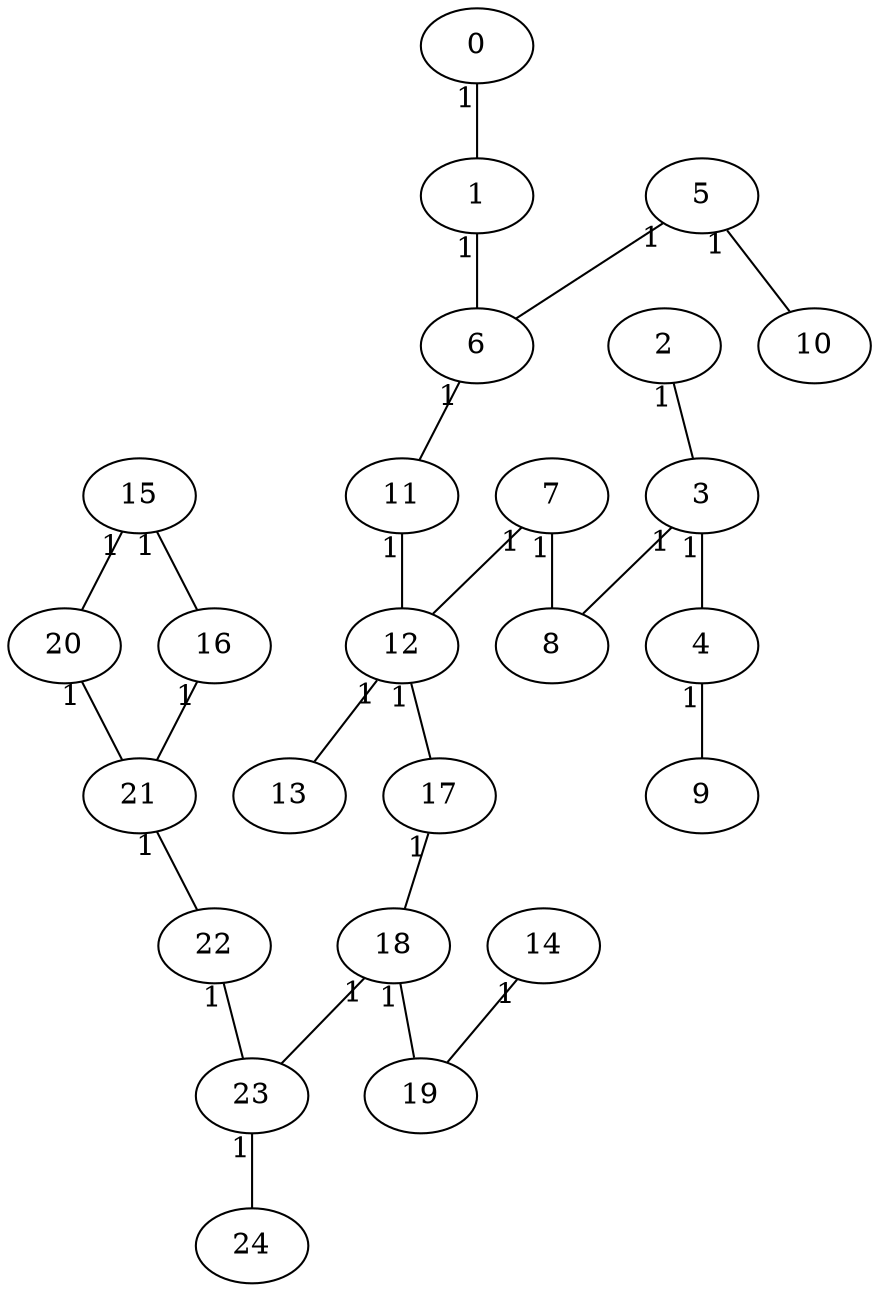 graph { 
	0--1 [taillabel = "1"]
	3--4 [taillabel = "1"]
	20--21 [taillabel = "1"]
	12--17 [taillabel = "1"]
	5--6 [taillabel = "1"]
	22--23 [taillabel = "1"]
	17--18 [taillabel = "1"]
	7--12 [taillabel = "1"]
	6--11 [taillabel = "1"]
	1--6 [taillabel = "1"]
	23--24 [taillabel = "1"]
	4--9 [taillabel = "1"]
	14--19 [taillabel = "1"]
	11--12 [taillabel = "1"]
	18--23 [taillabel = "1"]
	7--8 [taillabel = "1"]
	21--22 [taillabel = "1"]
	12--13 [taillabel = "1"]
	5--10 [taillabel = "1"]
	16--21 [taillabel = "1"]
	15--16 [taillabel = "1"]
	18--19 [taillabel = "1"]
	2--3 [taillabel = "1"]
	3--8 [taillabel = "1"]
	15--20 [taillabel = "1"]
	0
	1
	2
	3
	4
	5
	6
	7
	8
	9
	10
	11
	12
	13
	14
	15
	16
	17
	18
	19
	20
	21
	22
	23
	24
} 